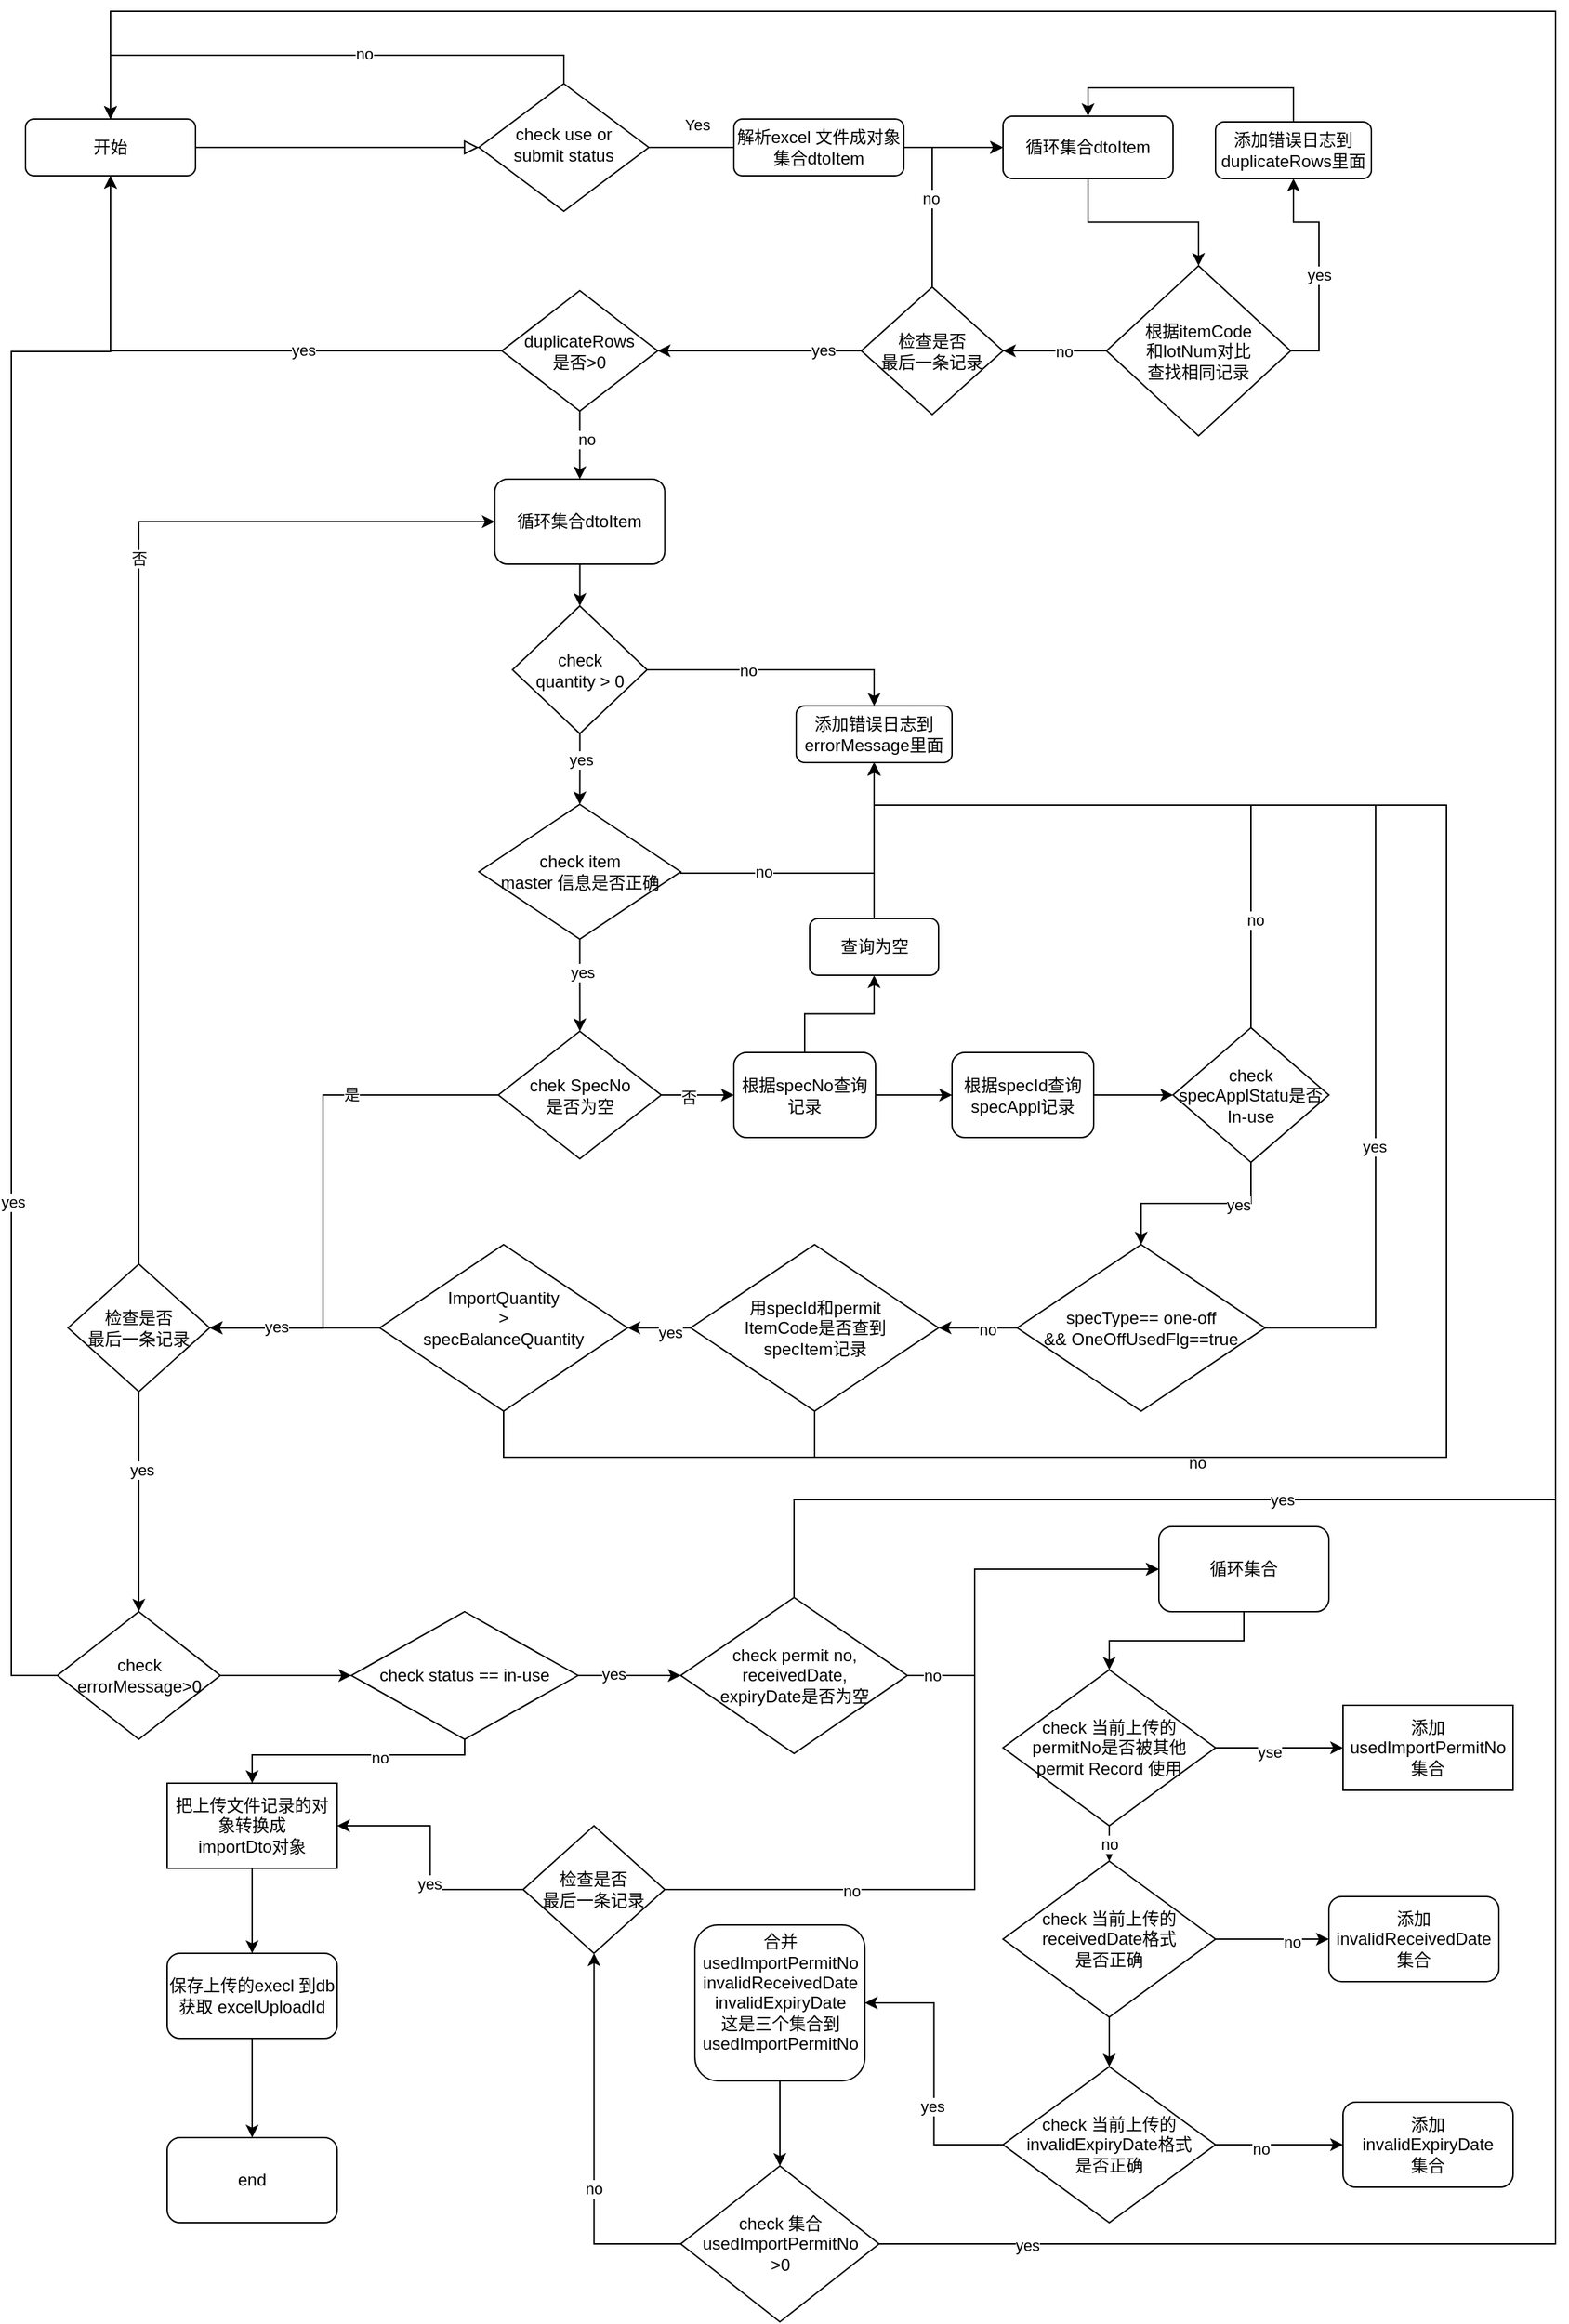<mxfile version="20.4.1" type="github">
  <diagram id="C5RBs43oDa-KdzZeNtuy" name="Page-1">
    <mxGraphModel dx="2591" dy="780" grid="1" gridSize="10" guides="1" tooltips="1" connect="1" arrows="1" fold="1" page="1" pageScale="1" pageWidth="1169" pageHeight="1654" math="0" shadow="0">
      <root>
        <mxCell id="WIyWlLk6GJQsqaUBKTNV-0" />
        <mxCell id="WIyWlLk6GJQsqaUBKTNV-1" parent="WIyWlLk6GJQsqaUBKTNV-0" />
        <mxCell id="WIyWlLk6GJQsqaUBKTNV-2" value="" style="rounded=0;html=1;jettySize=auto;orthogonalLoop=1;fontSize=11;endArrow=block;endFill=0;endSize=8;strokeWidth=1;shadow=0;labelBackgroundColor=none;edgeStyle=orthogonalEdgeStyle;" parent="WIyWlLk6GJQsqaUBKTNV-1" source="WIyWlLk6GJQsqaUBKTNV-3" target="WIyWlLk6GJQsqaUBKTNV-6" edge="1">
          <mxGeometry relative="1" as="geometry" />
        </mxCell>
        <mxCell id="WIyWlLk6GJQsqaUBKTNV-3" value="开始" style="rounded=1;whiteSpace=wrap;html=1;fontSize=12;glass=0;strokeWidth=1;shadow=0;" parent="WIyWlLk6GJQsqaUBKTNV-1" vertex="1">
          <mxGeometry x="-1123" y="86" width="120" height="40" as="geometry" />
        </mxCell>
        <mxCell id="WIyWlLk6GJQsqaUBKTNV-4" value="Yes" style="rounded=0;html=1;jettySize=auto;orthogonalLoop=1;fontSize=11;endArrow=block;endFill=0;endSize=8;strokeWidth=1;shadow=0;labelBackgroundColor=none;edgeStyle=orthogonalEdgeStyle;" parent="WIyWlLk6GJQsqaUBKTNV-1" source="WIyWlLk6GJQsqaUBKTNV-6" edge="1">
          <mxGeometry x="-0.556" y="16" relative="1" as="geometry">
            <mxPoint as="offset" />
            <mxPoint x="-533" y="106" as="targetPoint" />
          </mxGeometry>
        </mxCell>
        <mxCell id="hF7ooZJOK3moPgRyZVrQ-2" style="edgeStyle=orthogonalEdgeStyle;rounded=0;orthogonalLoop=1;jettySize=auto;html=1;exitX=0.5;exitY=0;exitDx=0;exitDy=0;entryX=0.5;entryY=0;entryDx=0;entryDy=0;" parent="WIyWlLk6GJQsqaUBKTNV-1" source="WIyWlLk6GJQsqaUBKTNV-6" target="WIyWlLk6GJQsqaUBKTNV-3" edge="1">
          <mxGeometry relative="1" as="geometry" />
        </mxCell>
        <mxCell id="hF7ooZJOK3moPgRyZVrQ-3" value="no" style="edgeLabel;html=1;align=center;verticalAlign=middle;resizable=0;points=[];" parent="hF7ooZJOK3moPgRyZVrQ-2" vertex="1" connectable="0">
          <mxGeometry x="-0.162" y="-1" relative="1" as="geometry">
            <mxPoint as="offset" />
          </mxGeometry>
        </mxCell>
        <mxCell id="WIyWlLk6GJQsqaUBKTNV-6" value="&lt;div&gt;check use or &lt;br&gt;&lt;/div&gt;&lt;div&gt;submit status&lt;/div&gt;" style="rhombus;whiteSpace=wrap;html=1;shadow=0;fontFamily=Helvetica;fontSize=12;align=center;strokeWidth=1;spacing=6;spacingTop=-4;" parent="WIyWlLk6GJQsqaUBKTNV-1" vertex="1">
          <mxGeometry x="-803" y="61" width="120" height="90" as="geometry" />
        </mxCell>
        <mxCell id="hF7ooZJOK3moPgRyZVrQ-6" value="" style="edgeStyle=orthogonalEdgeStyle;rounded=0;orthogonalLoop=1;jettySize=auto;html=1;" parent="WIyWlLk6GJQsqaUBKTNV-1" source="WIyWlLk6GJQsqaUBKTNV-11" target="hF7ooZJOK3moPgRyZVrQ-5" edge="1">
          <mxGeometry relative="1" as="geometry" />
        </mxCell>
        <mxCell id="WIyWlLk6GJQsqaUBKTNV-11" value="解析excel 文件成对象集合dtoItem" style="rounded=1;whiteSpace=wrap;html=1;fontSize=12;glass=0;strokeWidth=1;shadow=0;" parent="WIyWlLk6GJQsqaUBKTNV-1" vertex="1">
          <mxGeometry x="-623" y="86" width="120" height="40" as="geometry" />
        </mxCell>
        <mxCell id="hF7ooZJOK3moPgRyZVrQ-10" value="" style="edgeStyle=orthogonalEdgeStyle;rounded=0;orthogonalLoop=1;jettySize=auto;html=1;" parent="WIyWlLk6GJQsqaUBKTNV-1" source="hF7ooZJOK3moPgRyZVrQ-5" target="hF7ooZJOK3moPgRyZVrQ-9" edge="1">
          <mxGeometry relative="1" as="geometry" />
        </mxCell>
        <mxCell id="hF7ooZJOK3moPgRyZVrQ-5" value="循环集合dtoItem" style="whiteSpace=wrap;html=1;rounded=1;glass=0;strokeWidth=1;shadow=0;" parent="WIyWlLk6GJQsqaUBKTNV-1" vertex="1">
          <mxGeometry x="-433" y="84" width="120" height="44" as="geometry" />
        </mxCell>
        <mxCell id="hF7ooZJOK3moPgRyZVrQ-12" value="" style="edgeStyle=orthogonalEdgeStyle;rounded=0;orthogonalLoop=1;jettySize=auto;html=1;entryX=0.5;entryY=1;entryDx=0;entryDy=0;exitX=1;exitY=0.5;exitDx=0;exitDy=0;" parent="WIyWlLk6GJQsqaUBKTNV-1" source="hF7ooZJOK3moPgRyZVrQ-9" target="hF7ooZJOK3moPgRyZVrQ-18" edge="1">
          <mxGeometry relative="1" as="geometry">
            <mxPoint x="-293" y="250" as="targetPoint" />
          </mxGeometry>
        </mxCell>
        <mxCell id="hF7ooZJOK3moPgRyZVrQ-46" value="yes" style="edgeLabel;html=1;align=center;verticalAlign=middle;resizable=0;points=[];" parent="hF7ooZJOK3moPgRyZVrQ-12" vertex="1" connectable="0">
          <mxGeometry x="0.264" y="-3" relative="1" as="geometry">
            <mxPoint x="-3" y="27" as="offset" />
          </mxGeometry>
        </mxCell>
        <mxCell id="hF7ooZJOK3moPgRyZVrQ-36" value="" style="edgeStyle=orthogonalEdgeStyle;rounded=0;orthogonalLoop=1;jettySize=auto;html=1;" parent="WIyWlLk6GJQsqaUBKTNV-1" source="hF7ooZJOK3moPgRyZVrQ-9" target="hF7ooZJOK3moPgRyZVrQ-35" edge="1">
          <mxGeometry relative="1" as="geometry" />
        </mxCell>
        <mxCell id="pkTP9uWqBrhhQhl2yWkC-0" value="no" style="edgeLabel;html=1;align=center;verticalAlign=middle;resizable=0;points=[];" vertex="1" connectable="0" parent="hF7ooZJOK3moPgRyZVrQ-36">
          <mxGeometry x="-0.691" y="4" relative="1" as="geometry">
            <mxPoint x="-19" y="-4" as="offset" />
          </mxGeometry>
        </mxCell>
        <mxCell id="hF7ooZJOK3moPgRyZVrQ-9" value="&lt;div&gt;根据itemCode&lt;/div&gt;&lt;div&gt;和lotNum对比&lt;/div&gt;&lt;div&gt;查找相同记录&lt;/div&gt;" style="rhombus;whiteSpace=wrap;html=1;" parent="WIyWlLk6GJQsqaUBKTNV-1" vertex="1">
          <mxGeometry x="-360" y="189.5" width="130" height="120" as="geometry" />
        </mxCell>
        <mxCell id="hF7ooZJOK3moPgRyZVrQ-21" value="" style="edgeStyle=orthogonalEdgeStyle;rounded=0;orthogonalLoop=1;jettySize=auto;html=1;entryX=0.5;entryY=0;entryDx=0;entryDy=0;exitX=0.5;exitY=0;exitDx=0;exitDy=0;" parent="WIyWlLk6GJQsqaUBKTNV-1" source="hF7ooZJOK3moPgRyZVrQ-18" target="hF7ooZJOK3moPgRyZVrQ-5" edge="1">
          <mxGeometry relative="1" as="geometry">
            <mxPoint x="-293" y="100" as="targetPoint" />
          </mxGeometry>
        </mxCell>
        <mxCell id="hF7ooZJOK3moPgRyZVrQ-18" value="添加错误日志到duplicateRows里面" style="rounded=1;whiteSpace=wrap;html=1;" parent="WIyWlLk6GJQsqaUBKTNV-1" vertex="1">
          <mxGeometry x="-283" y="88" width="110" height="40" as="geometry" />
        </mxCell>
        <mxCell id="hF7ooZJOK3moPgRyZVrQ-48" value="" style="edgeStyle=orthogonalEdgeStyle;rounded=0;orthogonalLoop=1;jettySize=auto;html=1;entryX=1;entryY=0.5;entryDx=0;entryDy=0;" parent="WIyWlLk6GJQsqaUBKTNV-1" source="hF7ooZJOK3moPgRyZVrQ-35" target="hF7ooZJOK3moPgRyZVrQ-49" edge="1">
          <mxGeometry relative="1" as="geometry">
            <mxPoint x="-753" y="250" as="targetPoint" />
          </mxGeometry>
        </mxCell>
        <mxCell id="hF7ooZJOK3moPgRyZVrQ-57" value="yes" style="edgeLabel;html=1;align=center;verticalAlign=middle;resizable=0;points=[];" parent="hF7ooZJOK3moPgRyZVrQ-48" vertex="1" connectable="0">
          <mxGeometry x="-0.625" y="-1" relative="1" as="geometry">
            <mxPoint as="offset" />
          </mxGeometry>
        </mxCell>
        <mxCell id="hF7ooZJOK3moPgRyZVrQ-55" value="" style="edgeStyle=orthogonalEdgeStyle;rounded=0;orthogonalLoop=1;jettySize=auto;html=1;entryX=0;entryY=0.5;entryDx=0;entryDy=0;exitX=0.5;exitY=0;exitDx=0;exitDy=0;" parent="WIyWlLk6GJQsqaUBKTNV-1" source="hF7ooZJOK3moPgRyZVrQ-35" target="hF7ooZJOK3moPgRyZVrQ-5" edge="1">
          <mxGeometry relative="1" as="geometry" />
        </mxCell>
        <mxCell id="hF7ooZJOK3moPgRyZVrQ-56" value="no" style="edgeLabel;html=1;align=center;verticalAlign=middle;resizable=0;points=[];" parent="hF7ooZJOK3moPgRyZVrQ-55" vertex="1" connectable="0">
          <mxGeometry x="-0.14" y="1" relative="1" as="geometry">
            <mxPoint y="1" as="offset" />
          </mxGeometry>
        </mxCell>
        <mxCell id="hF7ooZJOK3moPgRyZVrQ-35" value="&lt;div&gt;检查是否&lt;/div&gt;&lt;div&gt;最后一条记录&lt;br&gt;&lt;/div&gt;" style="rhombus;whiteSpace=wrap;html=1;" parent="WIyWlLk6GJQsqaUBKTNV-1" vertex="1">
          <mxGeometry x="-533" y="204.5" width="100" height="90" as="geometry" />
        </mxCell>
        <mxCell id="hF7ooZJOK3moPgRyZVrQ-50" value="" style="edgeStyle=orthogonalEdgeStyle;rounded=0;orthogonalLoop=1;jettySize=auto;html=1;" parent="WIyWlLk6GJQsqaUBKTNV-1" source="hF7ooZJOK3moPgRyZVrQ-49" target="WIyWlLk6GJQsqaUBKTNV-3" edge="1">
          <mxGeometry relative="1" as="geometry" />
        </mxCell>
        <mxCell id="hF7ooZJOK3moPgRyZVrQ-51" value="yes" style="edgeLabel;html=1;align=center;verticalAlign=middle;resizable=0;points=[];" parent="hF7ooZJOK3moPgRyZVrQ-50" vertex="1" connectable="0">
          <mxGeometry x="-0.295" y="-1" relative="1" as="geometry">
            <mxPoint as="offset" />
          </mxGeometry>
        </mxCell>
        <mxCell id="hF7ooZJOK3moPgRyZVrQ-83" value="" style="edgeStyle=orthogonalEdgeStyle;rounded=0;orthogonalLoop=1;jettySize=auto;html=1;" parent="WIyWlLk6GJQsqaUBKTNV-1" source="hF7ooZJOK3moPgRyZVrQ-49" target="hF7ooZJOK3moPgRyZVrQ-82" edge="1">
          <mxGeometry relative="1" as="geometry" />
        </mxCell>
        <mxCell id="hF7ooZJOK3moPgRyZVrQ-213" value="no" style="edgeLabel;html=1;align=center;verticalAlign=middle;resizable=0;points=[];" parent="hF7ooZJOK3moPgRyZVrQ-83" vertex="1" connectable="0">
          <mxGeometry x="-0.172" y="4" relative="1" as="geometry">
            <mxPoint as="offset" />
          </mxGeometry>
        </mxCell>
        <mxCell id="hF7ooZJOK3moPgRyZVrQ-49" value="&lt;div&gt;duplicateRows&lt;/div&gt;&lt;div&gt;是否&amp;gt;0&lt;br&gt;&lt;/div&gt;" style="rhombus;whiteSpace=wrap;html=1;" parent="WIyWlLk6GJQsqaUBKTNV-1" vertex="1">
          <mxGeometry x="-786.75" y="207" width="110" height="85" as="geometry" />
        </mxCell>
        <mxCell id="hF7ooZJOK3moPgRyZVrQ-62" value="" style="edgeStyle=orthogonalEdgeStyle;rounded=0;orthogonalLoop=1;jettySize=auto;html=1;entryX=0.5;entryY=0;entryDx=0;entryDy=0;" parent="WIyWlLk6GJQsqaUBKTNV-1" source="hF7ooZJOK3moPgRyZVrQ-58" target="hF7ooZJOK3moPgRyZVrQ-73" edge="1">
          <mxGeometry relative="1" as="geometry">
            <mxPoint x="-783" y="385" as="targetPoint" />
          </mxGeometry>
        </mxCell>
        <mxCell id="hF7ooZJOK3moPgRyZVrQ-63" value="no" style="edgeLabel;html=1;align=center;verticalAlign=middle;resizable=0;points=[];" parent="hF7ooZJOK3moPgRyZVrQ-62" vertex="1" connectable="0">
          <mxGeometry x="-0.774" y="-2" relative="1" as="geometry">
            <mxPoint x="50" y="-2" as="offset" />
          </mxGeometry>
        </mxCell>
        <mxCell id="hF7ooZJOK3moPgRyZVrQ-65" value="" style="edgeStyle=orthogonalEdgeStyle;rounded=0;orthogonalLoop=1;jettySize=auto;html=1;" parent="WIyWlLk6GJQsqaUBKTNV-1" source="hF7ooZJOK3moPgRyZVrQ-58" target="hF7ooZJOK3moPgRyZVrQ-64" edge="1">
          <mxGeometry relative="1" as="geometry" />
        </mxCell>
        <mxCell id="hF7ooZJOK3moPgRyZVrQ-66" value="yes" style="edgeLabel;html=1;align=center;verticalAlign=middle;resizable=0;points=[];" parent="hF7ooZJOK3moPgRyZVrQ-65" vertex="1" connectable="0">
          <mxGeometry x="-0.271" relative="1" as="geometry">
            <mxPoint as="offset" />
          </mxGeometry>
        </mxCell>
        <mxCell id="hF7ooZJOK3moPgRyZVrQ-58" value="&lt;div&gt;check &lt;br&gt;&lt;/div&gt;&lt;div&gt;quantity &amp;gt; 0&lt;br&gt;&lt;/div&gt;" style="rhombus;whiteSpace=wrap;html=1;" parent="WIyWlLk6GJQsqaUBKTNV-1" vertex="1">
          <mxGeometry x="-779.25" y="429.5" width="95" height="90" as="geometry" />
        </mxCell>
        <mxCell id="hF7ooZJOK3moPgRyZVrQ-71" value="" style="edgeStyle=orthogonalEdgeStyle;rounded=0;orthogonalLoop=1;jettySize=auto;html=1;" parent="WIyWlLk6GJQsqaUBKTNV-1" source="hF7ooZJOK3moPgRyZVrQ-64" target="hF7ooZJOK3moPgRyZVrQ-87" edge="1">
          <mxGeometry relative="1" as="geometry">
            <mxPoint x="-731.75" y="779.5" as="targetPoint" />
          </mxGeometry>
        </mxCell>
        <mxCell id="hF7ooZJOK3moPgRyZVrQ-72" value="yes" style="edgeLabel;html=1;align=center;verticalAlign=middle;resizable=0;points=[];" parent="hF7ooZJOK3moPgRyZVrQ-71" vertex="1" connectable="0">
          <mxGeometry x="-0.282" y="1" relative="1" as="geometry">
            <mxPoint as="offset" />
          </mxGeometry>
        </mxCell>
        <mxCell id="hF7ooZJOK3moPgRyZVrQ-76" value="" style="edgeStyle=orthogonalEdgeStyle;rounded=0;orthogonalLoop=1;jettySize=auto;html=1;entryX=0.5;entryY=1;entryDx=0;entryDy=0;exitX=1;exitY=0.5;exitDx=0;exitDy=0;" parent="WIyWlLk6GJQsqaUBKTNV-1" source="hF7ooZJOK3moPgRyZVrQ-64" target="hF7ooZJOK3moPgRyZVrQ-73" edge="1">
          <mxGeometry relative="1" as="geometry">
            <mxPoint x="-830.5" y="562.5" as="targetPoint" />
            <Array as="points">
              <mxPoint x="-524" y="618" />
            </Array>
          </mxGeometry>
        </mxCell>
        <mxCell id="hF7ooZJOK3moPgRyZVrQ-77" value="no" style="edgeLabel;html=1;align=center;verticalAlign=middle;resizable=0;points=[];" parent="hF7ooZJOK3moPgRyZVrQ-76" vertex="1" connectable="0">
          <mxGeometry x="0.164" y="-3" relative="1" as="geometry">
            <mxPoint x="-66" y="-4" as="offset" />
          </mxGeometry>
        </mxCell>
        <mxCell id="hF7ooZJOK3moPgRyZVrQ-64" value="&lt;div&gt;check item &lt;br&gt;&lt;/div&gt;master 信息是否正确" style="rhombus;whiteSpace=wrap;html=1;" parent="WIyWlLk6GJQsqaUBKTNV-1" vertex="1">
          <mxGeometry x="-803" y="569.5" width="142.5" height="95" as="geometry" />
        </mxCell>
        <mxCell id="hF7ooZJOK3moPgRyZVrQ-73" value="添加错误日志到errorMessage里面" style="rounded=1;whiteSpace=wrap;html=1;" parent="WIyWlLk6GJQsqaUBKTNV-1" vertex="1">
          <mxGeometry x="-579" y="500" width="110" height="40" as="geometry" />
        </mxCell>
        <mxCell id="hF7ooZJOK3moPgRyZVrQ-84" value="" style="edgeStyle=orthogonalEdgeStyle;rounded=0;orthogonalLoop=1;jettySize=auto;html=1;" parent="WIyWlLk6GJQsqaUBKTNV-1" source="hF7ooZJOK3moPgRyZVrQ-82" target="hF7ooZJOK3moPgRyZVrQ-58" edge="1">
          <mxGeometry relative="1" as="geometry" />
        </mxCell>
        <mxCell id="hF7ooZJOK3moPgRyZVrQ-82" value="循环集合dtoItem" style="rounded=1;whiteSpace=wrap;html=1;" parent="WIyWlLk6GJQsqaUBKTNV-1" vertex="1">
          <mxGeometry x="-791.75" y="340" width="120" height="60" as="geometry" />
        </mxCell>
        <mxCell id="hF7ooZJOK3moPgRyZVrQ-99" value="" style="edgeStyle=orthogonalEdgeStyle;rounded=0;orthogonalLoop=1;jettySize=auto;html=1;entryX=0;entryY=0.5;entryDx=0;entryDy=0;" parent="WIyWlLk6GJQsqaUBKTNV-1" source="hF7ooZJOK3moPgRyZVrQ-87" target="hF7ooZJOK3moPgRyZVrQ-101" edge="1">
          <mxGeometry relative="1" as="geometry">
            <mxPoint x="-530.5" y="780" as="targetPoint" />
          </mxGeometry>
        </mxCell>
        <mxCell id="hF7ooZJOK3moPgRyZVrQ-100" value="&lt;div&gt;否&lt;/div&gt;" style="edgeLabel;html=1;align=center;verticalAlign=middle;resizable=0;points=[];" parent="hF7ooZJOK3moPgRyZVrQ-99" vertex="1" connectable="0">
          <mxGeometry x="-0.263" y="-1" relative="1" as="geometry">
            <mxPoint as="offset" />
          </mxGeometry>
        </mxCell>
        <mxCell id="hF7ooZJOK3moPgRyZVrQ-215" value="" style="edgeStyle=orthogonalEdgeStyle;rounded=0;orthogonalLoop=1;jettySize=auto;html=1;entryX=1;entryY=0.5;entryDx=0;entryDy=0;" parent="WIyWlLk6GJQsqaUBKTNV-1" source="hF7ooZJOK3moPgRyZVrQ-87" target="hF7ooZJOK3moPgRyZVrQ-134" edge="1">
          <mxGeometry relative="1" as="geometry">
            <mxPoint x="-893" y="420" as="targetPoint" />
            <Array as="points">
              <mxPoint x="-913" y="775" />
              <mxPoint x="-913" y="939" />
            </Array>
          </mxGeometry>
        </mxCell>
        <mxCell id="hF7ooZJOK3moPgRyZVrQ-216" value="是" style="edgeLabel;html=1;align=center;verticalAlign=middle;resizable=0;points=[];" parent="hF7ooZJOK3moPgRyZVrQ-215" vertex="1" connectable="0">
          <mxGeometry x="-0.432" y="-1" relative="1" as="geometry">
            <mxPoint as="offset" />
          </mxGeometry>
        </mxCell>
        <mxCell id="hF7ooZJOK3moPgRyZVrQ-87" value="&lt;div&gt;chek SpecNo&lt;/div&gt;&lt;div&gt;是否为空&lt;br&gt;&lt;/div&gt;" style="rhombus;whiteSpace=wrap;html=1;" parent="WIyWlLk6GJQsqaUBKTNV-1" vertex="1">
          <mxGeometry x="-789.25" y="729.5" width="115" height="90" as="geometry" />
        </mxCell>
        <mxCell id="hF7ooZJOK3moPgRyZVrQ-105" value="" style="edgeStyle=orthogonalEdgeStyle;rounded=0;orthogonalLoop=1;jettySize=auto;html=1;entryX=0;entryY=0.5;entryDx=0;entryDy=0;exitX=1;exitY=0.5;exitDx=0;exitDy=0;" parent="WIyWlLk6GJQsqaUBKTNV-1" source="pkTP9uWqBrhhQhl2yWkC-1" target="hF7ooZJOK3moPgRyZVrQ-106" edge="1">
          <mxGeometry relative="1" as="geometry">
            <mxPoint x="-363" y="775" as="targetPoint" />
          </mxGeometry>
        </mxCell>
        <mxCell id="hF7ooZJOK3moPgRyZVrQ-112" value="" style="edgeStyle=orthogonalEdgeStyle;rounded=0;orthogonalLoop=1;jettySize=auto;html=1;" parent="WIyWlLk6GJQsqaUBKTNV-1" source="hF7ooZJOK3moPgRyZVrQ-101" target="hF7ooZJOK3moPgRyZVrQ-111" edge="1">
          <mxGeometry relative="1" as="geometry" />
        </mxCell>
        <mxCell id="pkTP9uWqBrhhQhl2yWkC-2" style="edgeStyle=orthogonalEdgeStyle;rounded=0;orthogonalLoop=1;jettySize=auto;html=1;exitX=1;exitY=0.5;exitDx=0;exitDy=0;entryX=0;entryY=0.5;entryDx=0;entryDy=0;" edge="1" parent="WIyWlLk6GJQsqaUBKTNV-1" source="hF7ooZJOK3moPgRyZVrQ-101" target="pkTP9uWqBrhhQhl2yWkC-1">
          <mxGeometry relative="1" as="geometry" />
        </mxCell>
        <mxCell id="hF7ooZJOK3moPgRyZVrQ-101" value="根据specNo查询记录" style="rounded=1;whiteSpace=wrap;html=1;" parent="WIyWlLk6GJQsqaUBKTNV-1" vertex="1">
          <mxGeometry x="-623" y="744.5" width="100" height="60" as="geometry" />
        </mxCell>
        <mxCell id="hF7ooZJOK3moPgRyZVrQ-109" value="" style="edgeStyle=orthogonalEdgeStyle;rounded=0;orthogonalLoop=1;jettySize=auto;html=1;entryX=0.5;entryY=1;entryDx=0;entryDy=0;exitX=0.5;exitY=0;exitDx=0;exitDy=0;" parent="WIyWlLk6GJQsqaUBKTNV-1" source="hF7ooZJOK3moPgRyZVrQ-106" target="hF7ooZJOK3moPgRyZVrQ-73" edge="1">
          <mxGeometry relative="1" as="geometry">
            <mxPoint x="-358" y="630" as="targetPoint" />
            <Array as="points">
              <mxPoint x="-258" y="570" />
              <mxPoint x="-524" y="570" />
            </Array>
          </mxGeometry>
        </mxCell>
        <mxCell id="hF7ooZJOK3moPgRyZVrQ-110" value="no" style="edgeLabel;html=1;align=center;verticalAlign=middle;resizable=0;points=[];" parent="hF7ooZJOK3moPgRyZVrQ-109" vertex="1" connectable="0">
          <mxGeometry x="-0.658" y="-3" relative="1" as="geometry">
            <mxPoint y="1" as="offset" />
          </mxGeometry>
        </mxCell>
        <mxCell id="hF7ooZJOK3moPgRyZVrQ-115" value="" style="edgeStyle=orthogonalEdgeStyle;rounded=0;orthogonalLoop=1;jettySize=auto;html=1;" parent="WIyWlLk6GJQsqaUBKTNV-1" source="hF7ooZJOK3moPgRyZVrQ-106" target="hF7ooZJOK3moPgRyZVrQ-114" edge="1">
          <mxGeometry relative="1" as="geometry" />
        </mxCell>
        <mxCell id="pkTP9uWqBrhhQhl2yWkC-3" value="yes" style="edgeLabel;html=1;align=center;verticalAlign=middle;resizable=0;points=[];" vertex="1" connectable="0" parent="hF7ooZJOK3moPgRyZVrQ-115">
          <mxGeometry x="-0.439" y="1" relative="1" as="geometry">
            <mxPoint as="offset" />
          </mxGeometry>
        </mxCell>
        <mxCell id="hF7ooZJOK3moPgRyZVrQ-106" value="&lt;div&gt;check specApplStatu是否&lt;/div&gt;&lt;div&gt;In-use&lt;br&gt;&lt;/div&gt;" style="rhombus;whiteSpace=wrap;html=1;" parent="WIyWlLk6GJQsqaUBKTNV-1" vertex="1">
          <mxGeometry x="-313" y="727" width="110" height="95" as="geometry" />
        </mxCell>
        <mxCell id="hF7ooZJOK3moPgRyZVrQ-113" value="" style="edgeStyle=orthogonalEdgeStyle;rounded=0;orthogonalLoop=1;jettySize=auto;html=1;" parent="WIyWlLk6GJQsqaUBKTNV-1" source="hF7ooZJOK3moPgRyZVrQ-111" target="hF7ooZJOK3moPgRyZVrQ-73" edge="1">
          <mxGeometry relative="1" as="geometry" />
        </mxCell>
        <mxCell id="hF7ooZJOK3moPgRyZVrQ-111" value="查询为空" style="whiteSpace=wrap;html=1;rounded=1;" parent="WIyWlLk6GJQsqaUBKTNV-1" vertex="1">
          <mxGeometry x="-569.5" y="650" width="91" height="40" as="geometry" />
        </mxCell>
        <mxCell id="hF7ooZJOK3moPgRyZVrQ-117" value="" style="edgeStyle=orthogonalEdgeStyle;rounded=0;orthogonalLoop=1;jettySize=auto;html=1;entryX=0.5;entryY=1;entryDx=0;entryDy=0;" parent="WIyWlLk6GJQsqaUBKTNV-1" source="hF7ooZJOK3moPgRyZVrQ-114" target="hF7ooZJOK3moPgRyZVrQ-73" edge="1">
          <mxGeometry relative="1" as="geometry">
            <mxPoint x="-303" y="570" as="targetPoint" />
            <Array as="points">
              <mxPoint x="-170" y="939" />
              <mxPoint x="-170" y="570" />
              <mxPoint x="-524" y="570" />
            </Array>
          </mxGeometry>
        </mxCell>
        <mxCell id="hF7ooZJOK3moPgRyZVrQ-118" value="yes" style="edgeLabel;html=1;align=center;verticalAlign=middle;resizable=0;points=[];" parent="hF7ooZJOK3moPgRyZVrQ-117" vertex="1" connectable="0">
          <mxGeometry x="-0.309" y="1" relative="1" as="geometry">
            <mxPoint y="81" as="offset" />
          </mxGeometry>
        </mxCell>
        <mxCell id="hF7ooZJOK3moPgRyZVrQ-122" value="" style="edgeStyle=orthogonalEdgeStyle;rounded=0;orthogonalLoop=1;jettySize=auto;html=1;" parent="WIyWlLk6GJQsqaUBKTNV-1" source="hF7ooZJOK3moPgRyZVrQ-114" target="hF7ooZJOK3moPgRyZVrQ-121" edge="1">
          <mxGeometry relative="1" as="geometry" />
        </mxCell>
        <mxCell id="hF7ooZJOK3moPgRyZVrQ-130" value="no" style="edgeLabel;html=1;align=center;verticalAlign=middle;resizable=0;points=[];" parent="hF7ooZJOK3moPgRyZVrQ-122" vertex="1" connectable="0">
          <mxGeometry x="-0.241" y="1" relative="1" as="geometry">
            <mxPoint as="offset" />
          </mxGeometry>
        </mxCell>
        <mxCell id="hF7ooZJOK3moPgRyZVrQ-114" value="&lt;div&gt;specType== one-off&lt;/div&gt;&lt;div&gt;&amp;amp;&amp;amp; OneOffUsedFlg==true&lt;/div&gt;" style="rhombus;whiteSpace=wrap;html=1;" parent="WIyWlLk6GJQsqaUBKTNV-1" vertex="1">
          <mxGeometry x="-423" y="880" width="175" height="117.5" as="geometry" />
        </mxCell>
        <mxCell id="hF7ooZJOK3moPgRyZVrQ-124" value="" style="edgeStyle=orthogonalEdgeStyle;rounded=0;orthogonalLoop=1;jettySize=auto;html=1;entryX=0.5;entryY=1;entryDx=0;entryDy=0;exitX=0.5;exitY=1;exitDx=0;exitDy=0;" parent="WIyWlLk6GJQsqaUBKTNV-1" source="hF7ooZJOK3moPgRyZVrQ-121" target="hF7ooZJOK3moPgRyZVrQ-73" edge="1">
          <mxGeometry relative="1" as="geometry">
            <mxPoint x="-613" y="1120" as="targetPoint" />
            <Array as="points">
              <mxPoint x="-566" y="1030" />
              <mxPoint x="-120" y="1030" />
              <mxPoint x="-120" y="570" />
              <mxPoint x="-524" y="570" />
            </Array>
          </mxGeometry>
        </mxCell>
        <mxCell id="hF7ooZJOK3moPgRyZVrQ-125" value="no" style="edgeLabel;html=1;align=center;verticalAlign=middle;resizable=0;points=[];" parent="hF7ooZJOK3moPgRyZVrQ-124" vertex="1" connectable="0">
          <mxGeometry x="-0.561" y="-4" relative="1" as="geometry">
            <mxPoint x="1" as="offset" />
          </mxGeometry>
        </mxCell>
        <mxCell id="hF7ooZJOK3moPgRyZVrQ-127" value="" style="edgeStyle=orthogonalEdgeStyle;rounded=0;orthogonalLoop=1;jettySize=auto;html=1;" parent="WIyWlLk6GJQsqaUBKTNV-1" source="hF7ooZJOK3moPgRyZVrQ-121" target="hF7ooZJOK3moPgRyZVrQ-126" edge="1">
          <mxGeometry relative="1" as="geometry" />
        </mxCell>
        <mxCell id="hF7ooZJOK3moPgRyZVrQ-131" value="yes" style="edgeLabel;html=1;align=center;verticalAlign=middle;resizable=0;points=[];" parent="hF7ooZJOK3moPgRyZVrQ-127" vertex="1" connectable="0">
          <mxGeometry x="-0.271" y="3" relative="1" as="geometry">
            <mxPoint x="1" as="offset" />
          </mxGeometry>
        </mxCell>
        <mxCell id="hF7ooZJOK3moPgRyZVrQ-121" value="&lt;div&gt;用specId和permit&lt;/div&gt;&lt;div&gt;ItemCode是否查到&lt;/div&gt;&lt;div&gt;specItem记录&lt;br&gt;&lt;/div&gt;" style="rhombus;whiteSpace=wrap;html=1;" parent="WIyWlLk6GJQsqaUBKTNV-1" vertex="1">
          <mxGeometry x="-653.5" y="880" width="175" height="117.5" as="geometry" />
        </mxCell>
        <mxCell id="hF7ooZJOK3moPgRyZVrQ-129" value="" style="edgeStyle=orthogonalEdgeStyle;rounded=0;orthogonalLoop=1;jettySize=auto;html=1;entryX=0.5;entryY=1;entryDx=0;entryDy=0;exitX=0.5;exitY=1;exitDx=0;exitDy=0;" parent="WIyWlLk6GJQsqaUBKTNV-1" source="hF7ooZJOK3moPgRyZVrQ-126" target="hF7ooZJOK3moPgRyZVrQ-73" edge="1">
          <mxGeometry relative="1" as="geometry">
            <mxPoint x="-815.5" y="1106.25" as="targetPoint" />
            <Array as="points">
              <mxPoint x="-785" y="1030" />
              <mxPoint x="-120" y="1030" />
              <mxPoint x="-120" y="570" />
              <mxPoint x="-524" y="570" />
            </Array>
          </mxGeometry>
        </mxCell>
        <mxCell id="hF7ooZJOK3moPgRyZVrQ-133" value="" style="edgeStyle=orthogonalEdgeStyle;rounded=0;orthogonalLoop=1;jettySize=auto;html=1;entryX=1;entryY=0.5;entryDx=0;entryDy=0;" parent="WIyWlLk6GJQsqaUBKTNV-1" source="hF7ooZJOK3moPgRyZVrQ-126" target="hF7ooZJOK3moPgRyZVrQ-134" edge="1">
          <mxGeometry relative="1" as="geometry">
            <mxPoint x="-903" y="938.8" as="targetPoint" />
          </mxGeometry>
        </mxCell>
        <mxCell id="hF7ooZJOK3moPgRyZVrQ-140" value="yes" style="edgeLabel;html=1;align=center;verticalAlign=middle;resizable=0;points=[];" parent="hF7ooZJOK3moPgRyZVrQ-133" vertex="1" connectable="0">
          <mxGeometry x="0.227" y="-1" relative="1" as="geometry">
            <mxPoint as="offset" />
          </mxGeometry>
        </mxCell>
        <mxCell id="hF7ooZJOK3moPgRyZVrQ-126" value="&lt;div&gt;ImportQuantity&lt;/div&gt;&lt;div&gt;&amp;gt;&lt;br&gt;&lt;/div&gt;&lt;div&gt;specBalanceQuantity&lt;/div&gt;&lt;div&gt;&lt;br&gt;&lt;/div&gt;" style="rhombus;whiteSpace=wrap;html=1;" parent="WIyWlLk6GJQsqaUBKTNV-1" vertex="1">
          <mxGeometry x="-873" y="880" width="175" height="117.5" as="geometry" />
        </mxCell>
        <mxCell id="hF7ooZJOK3moPgRyZVrQ-136" value="" style="edgeStyle=orthogonalEdgeStyle;rounded=0;orthogonalLoop=1;jettySize=auto;html=1;entryX=0;entryY=0.5;entryDx=0;entryDy=0;exitX=0.5;exitY=0;exitDx=0;exitDy=0;" parent="WIyWlLk6GJQsqaUBKTNV-1" source="hF7ooZJOK3moPgRyZVrQ-134" target="hF7ooZJOK3moPgRyZVrQ-82" edge="1">
          <mxGeometry relative="1" as="geometry">
            <mxPoint x="-973" y="798.75" as="targetPoint" />
            <Array as="points">
              <mxPoint x="-1043" y="370" />
            </Array>
          </mxGeometry>
        </mxCell>
        <mxCell id="hF7ooZJOK3moPgRyZVrQ-137" value="否" style="edgeLabel;html=1;align=center;verticalAlign=middle;resizable=0;points=[];" parent="hF7ooZJOK3moPgRyZVrQ-136" vertex="1" connectable="0">
          <mxGeometry x="0.286" relative="1" as="geometry">
            <mxPoint as="offset" />
          </mxGeometry>
        </mxCell>
        <mxCell id="hF7ooZJOK3moPgRyZVrQ-139" value="" style="edgeStyle=orthogonalEdgeStyle;rounded=0;orthogonalLoop=1;jettySize=auto;html=1;entryX=0.5;entryY=0;entryDx=0;entryDy=0;" parent="WIyWlLk6GJQsqaUBKTNV-1" source="hF7ooZJOK3moPgRyZVrQ-134" target="hF7ooZJOK3moPgRyZVrQ-142" edge="1">
          <mxGeometry relative="1" as="geometry">
            <mxPoint x="-1043" y="1110" as="targetPoint" />
          </mxGeometry>
        </mxCell>
        <mxCell id="hF7ooZJOK3moPgRyZVrQ-141" value="yes" style="edgeLabel;html=1;align=center;verticalAlign=middle;resizable=0;points=[];" parent="hF7ooZJOK3moPgRyZVrQ-139" vertex="1" connectable="0">
          <mxGeometry x="-0.299" y="2" relative="1" as="geometry">
            <mxPoint as="offset" />
          </mxGeometry>
        </mxCell>
        <mxCell id="hF7ooZJOK3moPgRyZVrQ-134" value="&lt;div&gt;检查是否&lt;/div&gt;&lt;div&gt;最后一条记录&lt;br&gt;&lt;/div&gt;" style="rhombus;whiteSpace=wrap;html=1;" parent="WIyWlLk6GJQsqaUBKTNV-1" vertex="1">
          <mxGeometry x="-1093" y="893.75" width="100" height="90" as="geometry" />
        </mxCell>
        <mxCell id="hF7ooZJOK3moPgRyZVrQ-144" value="" style="edgeStyle=orthogonalEdgeStyle;rounded=0;orthogonalLoop=1;jettySize=auto;html=1;entryX=0.5;entryY=1;entryDx=0;entryDy=0;" parent="WIyWlLk6GJQsqaUBKTNV-1" source="hF7ooZJOK3moPgRyZVrQ-142" target="WIyWlLk6GJQsqaUBKTNV-3" edge="1">
          <mxGeometry relative="1" as="geometry">
            <mxPoint x="-1193" y="510" as="targetPoint" />
            <Array as="points">
              <mxPoint x="-1133" y="1184" />
              <mxPoint x="-1133" y="250" />
              <mxPoint x="-1063" y="250" />
            </Array>
          </mxGeometry>
        </mxCell>
        <mxCell id="hF7ooZJOK3moPgRyZVrQ-145" value="yes" style="edgeLabel;html=1;align=center;verticalAlign=middle;resizable=0;points=[];" parent="hF7ooZJOK3moPgRyZVrQ-144" vertex="1" connectable="0">
          <mxGeometry x="-0.367" y="-1" relative="1" as="geometry">
            <mxPoint y="1" as="offset" />
          </mxGeometry>
        </mxCell>
        <mxCell id="hF7ooZJOK3moPgRyZVrQ-147" value="" style="edgeStyle=orthogonalEdgeStyle;rounded=0;orthogonalLoop=1;jettySize=auto;html=1;entryX=0;entryY=0.5;entryDx=0;entryDy=0;" parent="WIyWlLk6GJQsqaUBKTNV-1" source="hF7ooZJOK3moPgRyZVrQ-142" target="hF7ooZJOK3moPgRyZVrQ-148" edge="1">
          <mxGeometry relative="1" as="geometry" />
        </mxCell>
        <mxCell id="hF7ooZJOK3moPgRyZVrQ-142" value="&lt;div&gt;check&lt;/div&gt;&lt;div&gt;errorMessage&amp;gt;0&lt;/div&gt;" style="rhombus;whiteSpace=wrap;html=1;" parent="WIyWlLk6GJQsqaUBKTNV-1" vertex="1">
          <mxGeometry x="-1100.5" y="1139" width="115" height="90" as="geometry" />
        </mxCell>
        <mxCell id="hF7ooZJOK3moPgRyZVrQ-150" value="" style="edgeStyle=orthogonalEdgeStyle;rounded=0;orthogonalLoop=1;jettySize=auto;html=1;entryX=0;entryY=0.5;entryDx=0;entryDy=0;" parent="WIyWlLk6GJQsqaUBKTNV-1" source="hF7ooZJOK3moPgRyZVrQ-148" target="hF7ooZJOK3moPgRyZVrQ-155" edge="1">
          <mxGeometry relative="1" as="geometry">
            <mxPoint x="-813" y="1324" as="targetPoint" />
          </mxGeometry>
        </mxCell>
        <mxCell id="hF7ooZJOK3moPgRyZVrQ-153" value="yes" style="edgeLabel;html=1;align=center;verticalAlign=middle;resizable=0;points=[];" parent="hF7ooZJOK3moPgRyZVrQ-150" vertex="1" connectable="0">
          <mxGeometry x="-0.326" y="1" relative="1" as="geometry">
            <mxPoint as="offset" />
          </mxGeometry>
        </mxCell>
        <mxCell id="hF7ooZJOK3moPgRyZVrQ-152" value="" style="edgeStyle=orthogonalEdgeStyle;rounded=0;orthogonalLoop=1;jettySize=auto;html=1;exitX=0.5;exitY=1;exitDx=0;exitDy=0;" parent="WIyWlLk6GJQsqaUBKTNV-1" source="hF7ooZJOK3moPgRyZVrQ-148" target="hF7ooZJOK3moPgRyZVrQ-151" edge="1">
          <mxGeometry relative="1" as="geometry">
            <Array as="points">
              <mxPoint x="-813" y="1240" />
              <mxPoint x="-963" y="1240" />
            </Array>
          </mxGeometry>
        </mxCell>
        <mxCell id="hF7ooZJOK3moPgRyZVrQ-154" value="no" style="edgeLabel;html=1;align=center;verticalAlign=middle;resizable=0;points=[];" parent="hF7ooZJOK3moPgRyZVrQ-152" vertex="1" connectable="0">
          <mxGeometry x="-0.212" y="2" relative="1" as="geometry">
            <mxPoint as="offset" />
          </mxGeometry>
        </mxCell>
        <mxCell id="hF7ooZJOK3moPgRyZVrQ-148" value="check status == in-use" style="rhombus;whiteSpace=wrap;html=1;" parent="WIyWlLk6GJQsqaUBKTNV-1" vertex="1">
          <mxGeometry x="-893" y="1139" width="160" height="90" as="geometry" />
        </mxCell>
        <mxCell id="hF7ooZJOK3moPgRyZVrQ-220" value="" style="edgeStyle=orthogonalEdgeStyle;rounded=0;orthogonalLoop=1;jettySize=auto;html=1;" parent="WIyWlLk6GJQsqaUBKTNV-1" source="hF7ooZJOK3moPgRyZVrQ-151" target="hF7ooZJOK3moPgRyZVrQ-219" edge="1">
          <mxGeometry relative="1" as="geometry" />
        </mxCell>
        <mxCell id="hF7ooZJOK3moPgRyZVrQ-151" value="&lt;div&gt;把上传文件记录的对象转换成&lt;/div&gt;&lt;div&gt;importDto对象&lt;br&gt;&lt;/div&gt;" style="whiteSpace=wrap;html=1;" parent="WIyWlLk6GJQsqaUBKTNV-1" vertex="1">
          <mxGeometry x="-1023" y="1260" width="120" height="60" as="geometry" />
        </mxCell>
        <mxCell id="hF7ooZJOK3moPgRyZVrQ-160" value="" style="edgeStyle=orthogonalEdgeStyle;rounded=0;orthogonalLoop=1;jettySize=auto;html=1;entryX=0;entryY=0.5;entryDx=0;entryDy=0;" parent="WIyWlLk6GJQsqaUBKTNV-1" source="hF7ooZJOK3moPgRyZVrQ-155" target="hF7ooZJOK3moPgRyZVrQ-159" edge="1">
          <mxGeometry relative="1" as="geometry">
            <Array as="points">
              <mxPoint x="-453" y="1184" />
              <mxPoint x="-453" y="1109" />
            </Array>
          </mxGeometry>
        </mxCell>
        <mxCell id="hF7ooZJOK3moPgRyZVrQ-161" value="no" style="edgeLabel;html=1;align=center;verticalAlign=middle;resizable=0;points=[];" parent="hF7ooZJOK3moPgRyZVrQ-160" vertex="1" connectable="0">
          <mxGeometry x="-0.218" y="2" relative="1" as="geometry">
            <mxPoint x="-28" y="51" as="offset" />
          </mxGeometry>
        </mxCell>
        <mxCell id="hF7ooZJOK3moPgRyZVrQ-190" value="" style="edgeStyle=orthogonalEdgeStyle;rounded=0;orthogonalLoop=1;jettySize=auto;html=1;entryX=0.5;entryY=0;entryDx=0;entryDy=0;" parent="WIyWlLk6GJQsqaUBKTNV-1" source="hF7ooZJOK3moPgRyZVrQ-155" target="WIyWlLk6GJQsqaUBKTNV-3" edge="1">
          <mxGeometry relative="1" as="geometry">
            <mxPoint x="-580.5" y="1024" as="targetPoint" />
            <Array as="points">
              <mxPoint x="-580" y="1060" />
              <mxPoint x="-43" y="1060" />
              <mxPoint x="-43" y="10" />
              <mxPoint x="-1063" y="10" />
            </Array>
          </mxGeometry>
        </mxCell>
        <mxCell id="hF7ooZJOK3moPgRyZVrQ-191" value="yes" style="edgeLabel;html=1;align=center;verticalAlign=middle;resizable=0;points=[];" parent="hF7ooZJOK3moPgRyZVrQ-190" vertex="1" connectable="0">
          <mxGeometry x="-0.7" relative="1" as="geometry">
            <mxPoint as="offset" />
          </mxGeometry>
        </mxCell>
        <mxCell id="hF7ooZJOK3moPgRyZVrQ-155" value="&lt;div&gt;check permit no,&lt;/div&gt;&lt;div&gt;receivedDate,&lt;/div&gt;&lt;div&gt;expiryDate是否为空&lt;br&gt; &lt;/div&gt;" style="rhombus;whiteSpace=wrap;html=1;" parent="WIyWlLk6GJQsqaUBKTNV-1" vertex="1">
          <mxGeometry x="-660.5" y="1129" width="160" height="110" as="geometry" />
        </mxCell>
        <mxCell id="hF7ooZJOK3moPgRyZVrQ-163" value="" style="edgeStyle=orthogonalEdgeStyle;rounded=0;orthogonalLoop=1;jettySize=auto;html=1;entryX=0.5;entryY=0;entryDx=0;entryDy=0;" parent="WIyWlLk6GJQsqaUBKTNV-1" source="hF7ooZJOK3moPgRyZVrQ-159" target="hF7ooZJOK3moPgRyZVrQ-164" edge="1">
          <mxGeometry relative="1" as="geometry">
            <mxPoint x="-813" y="1630" as="targetPoint" />
          </mxGeometry>
        </mxCell>
        <mxCell id="hF7ooZJOK3moPgRyZVrQ-159" value="循环集合" style="rounded=1;whiteSpace=wrap;html=1;" parent="WIyWlLk6GJQsqaUBKTNV-1" vertex="1">
          <mxGeometry x="-323" y="1079" width="120" height="60" as="geometry" />
        </mxCell>
        <mxCell id="hF7ooZJOK3moPgRyZVrQ-168" value="" style="edgeStyle=orthogonalEdgeStyle;rounded=0;orthogonalLoop=1;jettySize=auto;html=1;" parent="WIyWlLk6GJQsqaUBKTNV-1" source="hF7ooZJOK3moPgRyZVrQ-164" target="hF7ooZJOK3moPgRyZVrQ-167" edge="1">
          <mxGeometry relative="1" as="geometry" />
        </mxCell>
        <mxCell id="hF7ooZJOK3moPgRyZVrQ-169" value="yse" style="edgeLabel;html=1;align=center;verticalAlign=middle;resizable=0;points=[];" parent="hF7ooZJOK3moPgRyZVrQ-168" vertex="1" connectable="0">
          <mxGeometry x="-0.168" y="-3" relative="1" as="geometry">
            <mxPoint as="offset" />
          </mxGeometry>
        </mxCell>
        <mxCell id="hF7ooZJOK3moPgRyZVrQ-171" value="no" style="edgeStyle=orthogonalEdgeStyle;rounded=0;orthogonalLoop=1;jettySize=auto;html=1;" parent="WIyWlLk6GJQsqaUBKTNV-1" source="hF7ooZJOK3moPgRyZVrQ-164" target="hF7ooZJOK3moPgRyZVrQ-170" edge="1">
          <mxGeometry relative="1" as="geometry" />
        </mxCell>
        <mxCell id="hF7ooZJOK3moPgRyZVrQ-164" value="&lt;div&gt;check 当前上传的&lt;/div&gt;&lt;div&gt;permitNo是否被其他&lt;/div&gt;&lt;div&gt;permit Record 使用&lt;br&gt;&lt;/div&gt;" style="rhombus;whiteSpace=wrap;html=1;" parent="WIyWlLk6GJQsqaUBKTNV-1" vertex="1">
          <mxGeometry x="-433" y="1180" width="150" height="110" as="geometry" />
        </mxCell>
        <mxCell id="hF7ooZJOK3moPgRyZVrQ-167" value="&lt;div&gt;添加usedImportPermitNo&lt;/div&gt;&lt;div&gt;集合&lt;br&gt;&lt;/div&gt;" style="whiteSpace=wrap;html=1;" parent="WIyWlLk6GJQsqaUBKTNV-1" vertex="1">
          <mxGeometry x="-193" y="1205" width="120" height="60" as="geometry" />
        </mxCell>
        <mxCell id="hF7ooZJOK3moPgRyZVrQ-173" value="" style="edgeStyle=orthogonalEdgeStyle;rounded=0;orthogonalLoop=1;jettySize=auto;html=1;" parent="WIyWlLk6GJQsqaUBKTNV-1" source="hF7ooZJOK3moPgRyZVrQ-170" target="hF7ooZJOK3moPgRyZVrQ-172" edge="1">
          <mxGeometry relative="1" as="geometry" />
        </mxCell>
        <mxCell id="hF7ooZJOK3moPgRyZVrQ-174" value="no" style="edgeLabel;html=1;align=center;verticalAlign=middle;resizable=0;points=[];" parent="hF7ooZJOK3moPgRyZVrQ-173" vertex="1" connectable="0">
          <mxGeometry x="0.2" y="-1" relative="1" as="geometry">
            <mxPoint x="6" y="1" as="offset" />
          </mxGeometry>
        </mxCell>
        <mxCell id="hF7ooZJOK3moPgRyZVrQ-178" value="" style="edgeStyle=orthogonalEdgeStyle;rounded=0;orthogonalLoop=1;jettySize=auto;html=1;" parent="WIyWlLk6GJQsqaUBKTNV-1" source="hF7ooZJOK3moPgRyZVrQ-170" target="hF7ooZJOK3moPgRyZVrQ-177" edge="1">
          <mxGeometry relative="1" as="geometry" />
        </mxCell>
        <mxCell id="hF7ooZJOK3moPgRyZVrQ-170" value="&lt;div&gt;check 当前上传的&lt;/div&gt;&lt;div&gt;receivedDate格式&lt;/div&gt;&lt;div&gt;是否正确&lt;br&gt;&lt;/div&gt;" style="rhombus;whiteSpace=wrap;html=1;" parent="WIyWlLk6GJQsqaUBKTNV-1" vertex="1">
          <mxGeometry x="-433" y="1315" width="150" height="110" as="geometry" />
        </mxCell>
        <mxCell id="hF7ooZJOK3moPgRyZVrQ-172" value="&lt;div&gt;添加&lt;/div&gt;&lt;div&gt;invalidReceivedDate&lt;/div&gt;&lt;div&gt;集合&lt;br&gt;&lt;/div&gt;" style="rounded=1;whiteSpace=wrap;html=1;" parent="WIyWlLk6GJQsqaUBKTNV-1" vertex="1">
          <mxGeometry x="-203" y="1340" width="120" height="60" as="geometry" />
        </mxCell>
        <mxCell id="hF7ooZJOK3moPgRyZVrQ-182" value="" style="edgeStyle=orthogonalEdgeStyle;rounded=0;orthogonalLoop=1;jettySize=auto;html=1;" parent="WIyWlLk6GJQsqaUBKTNV-1" source="hF7ooZJOK3moPgRyZVrQ-177" target="hF7ooZJOK3moPgRyZVrQ-181" edge="1">
          <mxGeometry relative="1" as="geometry" />
        </mxCell>
        <mxCell id="hF7ooZJOK3moPgRyZVrQ-204" value="no" style="edgeLabel;html=1;align=center;verticalAlign=middle;resizable=0;points=[];" parent="hF7ooZJOK3moPgRyZVrQ-182" vertex="1" connectable="0">
          <mxGeometry x="-0.305" y="-3" relative="1" as="geometry">
            <mxPoint as="offset" />
          </mxGeometry>
        </mxCell>
        <mxCell id="hF7ooZJOK3moPgRyZVrQ-188" value="" style="edgeStyle=orthogonalEdgeStyle;rounded=0;orthogonalLoop=1;jettySize=auto;html=1;" parent="WIyWlLk6GJQsqaUBKTNV-1" source="hF7ooZJOK3moPgRyZVrQ-177" target="hF7ooZJOK3moPgRyZVrQ-187" edge="1">
          <mxGeometry relative="1" as="geometry" />
        </mxCell>
        <mxCell id="hF7ooZJOK3moPgRyZVrQ-205" value="yes" style="edgeLabel;html=1;align=center;verticalAlign=middle;resizable=0;points=[];" parent="hF7ooZJOK3moPgRyZVrQ-188" vertex="1" connectable="0">
          <mxGeometry x="-0.224" y="2" relative="1" as="geometry">
            <mxPoint as="offset" />
          </mxGeometry>
        </mxCell>
        <mxCell id="hF7ooZJOK3moPgRyZVrQ-177" value="&lt;div&gt;check 当前上传的&lt;/div&gt;&lt;div&gt;invalidExpiryDate格式&lt;/div&gt;&lt;div&gt;是否正确&lt;br&gt;&lt;/div&gt;" style="rhombus;whiteSpace=wrap;html=1;" parent="WIyWlLk6GJQsqaUBKTNV-1" vertex="1">
          <mxGeometry x="-433" y="1460" width="150" height="110" as="geometry" />
        </mxCell>
        <mxCell id="hF7ooZJOK3moPgRyZVrQ-181" value="&lt;div&gt;添加&lt;/div&gt;&lt;div&gt;invalidExpiryDate&lt;/div&gt;&lt;div&gt;集合&lt;br&gt;&lt;/div&gt;" style="rounded=1;whiteSpace=wrap;html=1;" parent="WIyWlLk6GJQsqaUBKTNV-1" vertex="1">
          <mxGeometry x="-193" y="1485" width="120" height="60" as="geometry" />
        </mxCell>
        <mxCell id="hF7ooZJOK3moPgRyZVrQ-207" value="" style="edgeStyle=orthogonalEdgeStyle;rounded=0;orthogonalLoop=1;jettySize=auto;html=1;entryX=0;entryY=0.5;entryDx=0;entryDy=0;" parent="WIyWlLk6GJQsqaUBKTNV-1" source="hF7ooZJOK3moPgRyZVrQ-185" target="hF7ooZJOK3moPgRyZVrQ-159" edge="1">
          <mxGeometry relative="1" as="geometry">
            <mxPoint x="-608" y="1335" as="targetPoint" />
            <Array as="points">
              <mxPoint x="-453" y="1335" />
              <mxPoint x="-453" y="1109" />
            </Array>
          </mxGeometry>
        </mxCell>
        <mxCell id="hF7ooZJOK3moPgRyZVrQ-208" value="no" style="edgeLabel;html=1;align=center;verticalAlign=middle;resizable=0;points=[];" parent="hF7ooZJOK3moPgRyZVrQ-207" vertex="1" connectable="0">
          <mxGeometry x="-0.545" y="-1" relative="1" as="geometry">
            <mxPoint as="offset" />
          </mxGeometry>
        </mxCell>
        <mxCell id="hF7ooZJOK3moPgRyZVrQ-217" value="" style="edgeStyle=orthogonalEdgeStyle;rounded=0;orthogonalLoop=1;jettySize=auto;html=1;" parent="WIyWlLk6GJQsqaUBKTNV-1" source="hF7ooZJOK3moPgRyZVrQ-185" target="hF7ooZJOK3moPgRyZVrQ-151" edge="1">
          <mxGeometry relative="1" as="geometry" />
        </mxCell>
        <mxCell id="hF7ooZJOK3moPgRyZVrQ-218" value="yes" style="edgeLabel;html=1;align=center;verticalAlign=middle;resizable=0;points=[];" parent="hF7ooZJOK3moPgRyZVrQ-217" vertex="1" connectable="0">
          <mxGeometry x="-0.205" y="1" relative="1" as="geometry">
            <mxPoint as="offset" />
          </mxGeometry>
        </mxCell>
        <mxCell id="hF7ooZJOK3moPgRyZVrQ-185" value="&lt;div&gt;检查是否&lt;/div&gt;&lt;div&gt;最后一条记录&lt;br&gt;&lt;/div&gt;" style="rhombus;whiteSpace=wrap;html=1;" parent="WIyWlLk6GJQsqaUBKTNV-1" vertex="1">
          <mxGeometry x="-771.75" y="1290" width="100" height="90" as="geometry" />
        </mxCell>
        <mxCell id="hF7ooZJOK3moPgRyZVrQ-194" value="" style="edgeStyle=orthogonalEdgeStyle;rounded=0;orthogonalLoop=1;jettySize=auto;html=1;" parent="WIyWlLk6GJQsqaUBKTNV-1" source="hF7ooZJOK3moPgRyZVrQ-187" target="hF7ooZJOK3moPgRyZVrQ-192" edge="1">
          <mxGeometry relative="1" as="geometry" />
        </mxCell>
        <mxCell id="hF7ooZJOK3moPgRyZVrQ-187" value="&lt;div&gt;合并usedImportPermitNo&lt;/div&gt;&lt;div&gt;invalidReceivedDate&lt;/div&gt;&lt;div&gt;invalidExpiryDate&lt;/div&gt;&lt;div&gt;这是三个集合到&lt;/div&gt;&lt;div&gt;usedImportPermitNo&lt;/div&gt;&lt;div&gt;&lt;br&gt;&lt;/div&gt;" style="rounded=1;whiteSpace=wrap;html=1;" parent="WIyWlLk6GJQsqaUBKTNV-1" vertex="1">
          <mxGeometry x="-650.5" y="1360" width="120" height="110" as="geometry" />
        </mxCell>
        <mxCell id="hF7ooZJOK3moPgRyZVrQ-195" value="" style="edgeStyle=orthogonalEdgeStyle;rounded=0;orthogonalLoop=1;jettySize=auto;html=1;" parent="WIyWlLk6GJQsqaUBKTNV-1" source="hF7ooZJOK3moPgRyZVrQ-192" target="hF7ooZJOK3moPgRyZVrQ-185" edge="1">
          <mxGeometry relative="1" as="geometry" />
        </mxCell>
        <mxCell id="hF7ooZJOK3moPgRyZVrQ-196" value="no" style="edgeLabel;html=1;align=center;verticalAlign=middle;resizable=0;points=[];" parent="hF7ooZJOK3moPgRyZVrQ-195" vertex="1" connectable="0">
          <mxGeometry x="-0.25" y="1" relative="1" as="geometry">
            <mxPoint as="offset" />
          </mxGeometry>
        </mxCell>
        <mxCell id="hF7ooZJOK3moPgRyZVrQ-212" value="" style="edgeStyle=orthogonalEdgeStyle;rounded=0;orthogonalLoop=1;jettySize=auto;html=1;entryX=0.5;entryY=0;entryDx=0;entryDy=0;exitX=1;exitY=0.5;exitDx=0;exitDy=0;" parent="WIyWlLk6GJQsqaUBKTNV-1" source="hF7ooZJOK3moPgRyZVrQ-192" target="WIyWlLk6GJQsqaUBKTNV-3" edge="1">
          <mxGeometry relative="1" as="geometry">
            <mxPoint x="-580.5" y="1915" as="targetPoint" />
            <Array as="points">
              <mxPoint x="-43" y="1585" />
              <mxPoint x="-43" y="10" />
              <mxPoint x="-1063" y="10" />
            </Array>
          </mxGeometry>
        </mxCell>
        <mxCell id="hF7ooZJOK3moPgRyZVrQ-223" value="yes" style="edgeLabel;html=1;align=center;verticalAlign=middle;resizable=0;points=[];" parent="hF7ooZJOK3moPgRyZVrQ-212" vertex="1" connectable="0">
          <mxGeometry x="-0.934" y="-1" relative="1" as="geometry">
            <mxPoint as="offset" />
          </mxGeometry>
        </mxCell>
        <mxCell id="hF7ooZJOK3moPgRyZVrQ-192" value="&lt;div&gt;check 集合&lt;/div&gt;&lt;div&gt;usedImportPermitNo&lt;/div&gt;&lt;div&gt;&amp;gt;0&lt;br&gt;&lt;/div&gt;" style="rhombus;whiteSpace=wrap;html=1;" parent="WIyWlLk6GJQsqaUBKTNV-1" vertex="1">
          <mxGeometry x="-660.5" y="1530" width="140" height="110" as="geometry" />
        </mxCell>
        <mxCell id="hF7ooZJOK3moPgRyZVrQ-222" value="" style="edgeStyle=orthogonalEdgeStyle;rounded=0;orthogonalLoop=1;jettySize=auto;html=1;" parent="WIyWlLk6GJQsqaUBKTNV-1" source="hF7ooZJOK3moPgRyZVrQ-219" target="hF7ooZJOK3moPgRyZVrQ-221" edge="1">
          <mxGeometry relative="1" as="geometry" />
        </mxCell>
        <mxCell id="hF7ooZJOK3moPgRyZVrQ-219" value="&lt;div&gt;保存上传的execl 到db&lt;/div&gt;&lt;div&gt;获取 excelUploadId&lt;br&gt;&lt;/div&gt;" style="rounded=1;whiteSpace=wrap;html=1;" parent="WIyWlLk6GJQsqaUBKTNV-1" vertex="1">
          <mxGeometry x="-1023" y="1380" width="120" height="60" as="geometry" />
        </mxCell>
        <mxCell id="hF7ooZJOK3moPgRyZVrQ-221" value="end" style="rounded=1;whiteSpace=wrap;html=1;" parent="WIyWlLk6GJQsqaUBKTNV-1" vertex="1">
          <mxGeometry x="-1023" y="1510" width="120" height="60" as="geometry" />
        </mxCell>
        <mxCell id="pkTP9uWqBrhhQhl2yWkC-1" value="根据specId查询specAppl记录" style="rounded=1;whiteSpace=wrap;html=1;" vertex="1" parent="WIyWlLk6GJQsqaUBKTNV-1">
          <mxGeometry x="-469" y="744.5" width="100" height="60" as="geometry" />
        </mxCell>
      </root>
    </mxGraphModel>
  </diagram>
</mxfile>
